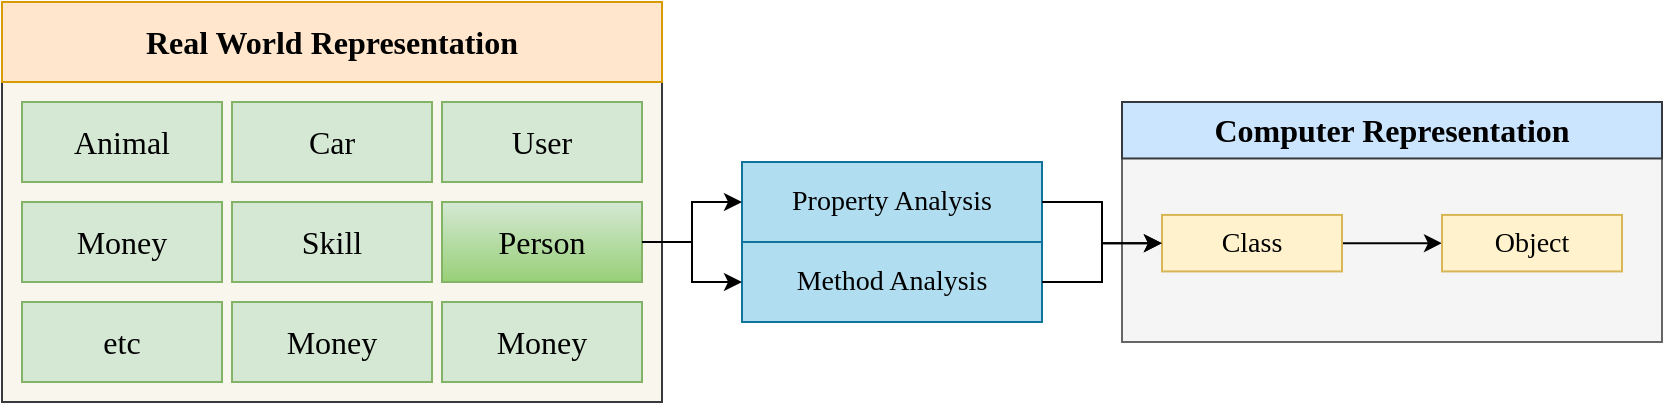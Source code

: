 <mxfile version="13.0.1" type="device"><diagram id="9dqF2B21npUJsefE2D_w" name="Page-1"><mxGraphModel dx="1010" dy="579" grid="1" gridSize="10" guides="1" tooltips="1" connect="1" arrows="1" fold="1" page="1" pageScale="1" pageWidth="850" pageHeight="1100" math="0" shadow="0"><root><mxCell id="0"/><mxCell id="1" parent="0"/><mxCell id="c_EFvr_64FDsyzXNz8mf-1" value="" style="group" vertex="1" connectable="0" parent="1"><mxGeometry x="590" y="190" width="270" height="120" as="geometry"/></mxCell><mxCell id="c_EFvr_64FDsyzXNz8mf-2" value="" style="rounded=0;whiteSpace=wrap;html=1;fillColor=#f5f5f5;strokeColor=#666666;fontColor=#333333;" vertex="1" parent="c_EFvr_64FDsyzXNz8mf-1"><mxGeometry width="270" height="120" as="geometry"/></mxCell><mxCell id="c_EFvr_64FDsyzXNz8mf-3" value="&lt;font style=&quot;font-size: 16px&quot; face=&quot;Verdana&quot;&gt;&lt;b&gt;Computer Representation&lt;/b&gt;&lt;/font&gt;" style="rounded=0;whiteSpace=wrap;html=1;fillColor=#cce5ff;strokeColor=#36393d;" vertex="1" parent="c_EFvr_64FDsyzXNz8mf-1"><mxGeometry width="270" height="28.235" as="geometry"/></mxCell><mxCell id="c_EFvr_64FDsyzXNz8mf-4" value="" style="edgeStyle=orthogonalEdgeStyle;rounded=0;orthogonalLoop=1;jettySize=auto;html=1;fontFamily=Verdana;fontSize=14;" edge="1" parent="c_EFvr_64FDsyzXNz8mf-1" source="c_EFvr_64FDsyzXNz8mf-5" target="c_EFvr_64FDsyzXNz8mf-6"><mxGeometry relative="1" as="geometry"/></mxCell><mxCell id="c_EFvr_64FDsyzXNz8mf-5" value="Class" style="rounded=0;whiteSpace=wrap;html=1;fontFamily=Verdana;fontSize=14;fillColor=#fff2cc;strokeColor=#d6b656;" vertex="1" parent="c_EFvr_64FDsyzXNz8mf-1"><mxGeometry x="20" y="56.471" width="90" height="28.235" as="geometry"/></mxCell><mxCell id="c_EFvr_64FDsyzXNz8mf-6" value="Object" style="rounded=0;whiteSpace=wrap;html=1;fontFamily=Verdana;fontSize=14;fillColor=#fff2cc;strokeColor=#d6b656;" vertex="1" parent="c_EFvr_64FDsyzXNz8mf-1"><mxGeometry x="160" y="56.471" width="90" height="28.235" as="geometry"/></mxCell><mxCell id="c_EFvr_64FDsyzXNz8mf-7" value="" style="group;gradientColor=#97d077;fillColor=#d5e8d4;strokeColor=#82b366;" vertex="1" connectable="0" parent="1"><mxGeometry x="30" y="140" width="330" height="200" as="geometry"/></mxCell><mxCell id="c_EFvr_64FDsyzXNz8mf-8" value="" style="group" vertex="1" connectable="0" parent="1"><mxGeometry x="400" y="220" width="150" height="80" as="geometry"/></mxCell><mxCell id="c_EFvr_64FDsyzXNz8mf-9" value="Property Analysis" style="rounded=0;whiteSpace=wrap;html=1;fillColor=#b1ddf0;strokeColor=#10739e;fontSize=14;fontFamily=Verdana;" vertex="1" parent="c_EFvr_64FDsyzXNz8mf-8"><mxGeometry width="150" height="40" as="geometry"/></mxCell><mxCell id="c_EFvr_64FDsyzXNz8mf-10" value="Method Analysis" style="rounded=0;whiteSpace=wrap;html=1;fillColor=#b1ddf0;strokeColor=#10739e;fontSize=14;fontFamily=Verdana;" vertex="1" parent="c_EFvr_64FDsyzXNz8mf-8"><mxGeometry y="40" width="150" height="40" as="geometry"/></mxCell><mxCell id="c_EFvr_64FDsyzXNz8mf-11" style="edgeStyle=orthogonalEdgeStyle;rounded=0;orthogonalLoop=1;jettySize=auto;html=1;exitX=1;exitY=0.5;exitDx=0;exitDy=0;fontFamily=Verdana;fontSize=14;" edge="1" parent="1" source="c_EFvr_64FDsyzXNz8mf-9" target="c_EFvr_64FDsyzXNz8mf-5"><mxGeometry relative="1" as="geometry"/></mxCell><mxCell id="c_EFvr_64FDsyzXNz8mf-12" style="edgeStyle=orthogonalEdgeStyle;rounded=0;orthogonalLoop=1;jettySize=auto;html=1;exitX=1;exitY=0.5;exitDx=0;exitDy=0;fontFamily=Verdana;fontSize=14;" edge="1" parent="1" source="c_EFvr_64FDsyzXNz8mf-10" target="c_EFvr_64FDsyzXNz8mf-5"><mxGeometry relative="1" as="geometry"/></mxCell><mxCell id="c_EFvr_64FDsyzXNz8mf-13" value="" style="rounded=0;whiteSpace=wrap;html=1;fillColor=#f9f7ed;strokeColor=#36393d;" vertex="1" parent="1"><mxGeometry x="30" y="140" width="330" height="200" as="geometry"/></mxCell><mxCell id="c_EFvr_64FDsyzXNz8mf-14" value="&lt;font style=&quot;font-size: 16px&quot; face=&quot;Verdana&quot;&gt;&lt;b&gt;Real World Representation&lt;/b&gt;&lt;/font&gt;" style="rounded=0;whiteSpace=wrap;html=1;fillColor=#ffe6cc;strokeColor=#d79b00;" vertex="1" parent="1"><mxGeometry x="30" y="140" width="330" height="40" as="geometry"/></mxCell><mxCell id="c_EFvr_64FDsyzXNz8mf-15" value="&lt;font face=&quot;Verdana&quot; style=&quot;font-size: 16px&quot;&gt;User&lt;/font&gt;" style="rounded=0;whiteSpace=wrap;html=1;fillColor=#d5e8d4;strokeColor=#82b366;" vertex="1" parent="1"><mxGeometry x="250" y="190" width="100" height="40" as="geometry"/></mxCell><mxCell id="c_EFvr_64FDsyzXNz8mf-16" value="&lt;font face=&quot;Verdana&quot; style=&quot;font-size: 16px&quot;&gt;Car&lt;/font&gt;" style="rounded=0;whiteSpace=wrap;html=1;fillColor=#d5e8d4;strokeColor=#82b366;" vertex="1" parent="1"><mxGeometry x="145" y="190" width="100" height="40" as="geometry"/></mxCell><mxCell id="c_EFvr_64FDsyzXNz8mf-17" value="&lt;font face=&quot;Verdana&quot; style=&quot;font-size: 16px&quot;&gt;Animal&lt;/font&gt;" style="rounded=0;whiteSpace=wrap;html=1;fillColor=#d5e8d4;strokeColor=#82b366;" vertex="1" parent="1"><mxGeometry x="40" y="190" width="100" height="40" as="geometry"/></mxCell><mxCell id="c_EFvr_64FDsyzXNz8mf-18" value="&lt;font face=&quot;Verdana&quot; style=&quot;font-size: 16px&quot;&gt;Money&lt;/font&gt;" style="rounded=0;whiteSpace=wrap;html=1;fillColor=#d5e8d4;strokeColor=#82b366;" vertex="1" parent="1"><mxGeometry x="40" y="240" width="100" height="40" as="geometry"/></mxCell><mxCell id="c_EFvr_64FDsyzXNz8mf-19" value="&lt;font face=&quot;Verdana&quot; style=&quot;font-size: 16px&quot;&gt;Skill&lt;/font&gt;" style="rounded=0;whiteSpace=wrap;html=1;fillColor=#d5e8d4;strokeColor=#82b366;" vertex="1" parent="1"><mxGeometry x="145" y="240" width="100" height="40" as="geometry"/></mxCell><mxCell id="c_EFvr_64FDsyzXNz8mf-20" value="&lt;span style=&quot;font-family: &amp;#34;verdana&amp;#34; ; font-size: 16px&quot;&gt;Person&lt;/span&gt;" style="rounded=0;whiteSpace=wrap;html=1;fillColor=#d5e8d4;strokeColor=#82b366;gradientColor=#97d077;" vertex="1" parent="1"><mxGeometry x="250" y="240" width="100" height="40" as="geometry"/></mxCell><mxCell id="c_EFvr_64FDsyzXNz8mf-21" value="&lt;font face=&quot;Verdana&quot; style=&quot;font-size: 16px&quot;&gt;etc&lt;/font&gt;" style="rounded=0;whiteSpace=wrap;html=1;fillColor=#d5e8d4;strokeColor=#82b366;" vertex="1" parent="1"><mxGeometry x="40" y="290" width="100" height="40" as="geometry"/></mxCell><mxCell id="c_EFvr_64FDsyzXNz8mf-22" value="&lt;font face=&quot;Verdana&quot; style=&quot;font-size: 16px&quot;&gt;Money&lt;/font&gt;" style="rounded=0;whiteSpace=wrap;html=1;fillColor=#d5e8d4;strokeColor=#82b366;" vertex="1" parent="1"><mxGeometry x="145" y="290" width="100" height="40" as="geometry"/></mxCell><mxCell id="c_EFvr_64FDsyzXNz8mf-23" value="&lt;font face=&quot;Verdana&quot; style=&quot;font-size: 16px&quot;&gt;Money&lt;/font&gt;" style="rounded=0;whiteSpace=wrap;html=1;fillColor=#d5e8d4;strokeColor=#82b366;" vertex="1" parent="1"><mxGeometry x="250" y="290" width="100" height="40" as="geometry"/></mxCell><mxCell id="c_EFvr_64FDsyzXNz8mf-24" style="edgeStyle=orthogonalEdgeStyle;rounded=0;orthogonalLoop=1;jettySize=auto;html=1;exitX=1;exitY=0.5;exitDx=0;exitDy=0;fontFamily=Verdana;fontSize=14;" edge="1" parent="1" source="c_EFvr_64FDsyzXNz8mf-20" target="c_EFvr_64FDsyzXNz8mf-10"><mxGeometry relative="1" as="geometry"/></mxCell><mxCell id="c_EFvr_64FDsyzXNz8mf-25" style="edgeStyle=orthogonalEdgeStyle;rounded=0;orthogonalLoop=1;jettySize=auto;html=1;exitX=1;exitY=0.5;exitDx=0;exitDy=0;fontFamily=Verdana;fontSize=14;" edge="1" parent="1" source="c_EFvr_64FDsyzXNz8mf-20" target="c_EFvr_64FDsyzXNz8mf-9"><mxGeometry relative="1" as="geometry"/></mxCell></root></mxGraphModel></diagram></mxfile>